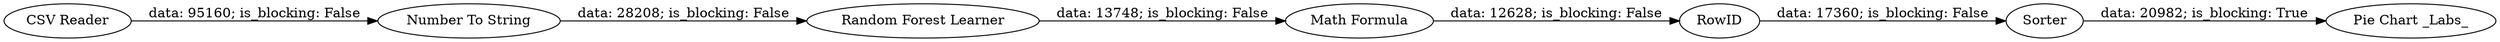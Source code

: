 digraph {
	"-5582506784829980388_19" [label="Pie Chart _Labs_"]
	"-5582506784829980388_12" [label="Math Formula"]
	"-5582506784829980388_1" [label="CSV Reader"]
	"-5582506784829980388_9" [label="Number To String"]
	"-5582506784829980388_14" [label=RowID]
	"-5582506784829980388_10" [label="Random Forest Learner"]
	"-5582506784829980388_18" [label=Sorter]
	"-5582506784829980388_10" -> "-5582506784829980388_12" [label="data: 13748; is_blocking: False"]
	"-5582506784829980388_1" -> "-5582506784829980388_9" [label="data: 95160; is_blocking: False"]
	"-5582506784829980388_18" -> "-5582506784829980388_19" [label="data: 20982; is_blocking: True"]
	"-5582506784829980388_9" -> "-5582506784829980388_10" [label="data: 28208; is_blocking: False"]
	"-5582506784829980388_14" -> "-5582506784829980388_18" [label="data: 17360; is_blocking: False"]
	"-5582506784829980388_12" -> "-5582506784829980388_14" [label="data: 12628; is_blocking: False"]
	rankdir=LR
}
